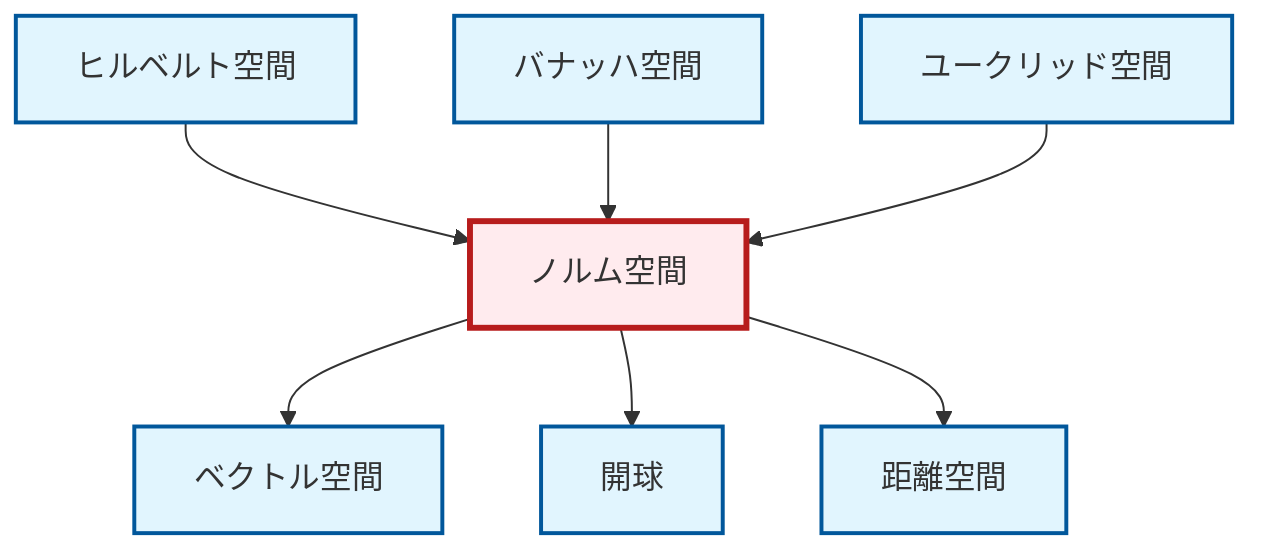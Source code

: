 graph TD
    classDef definition fill:#e1f5fe,stroke:#01579b,stroke-width:2px
    classDef theorem fill:#f3e5f5,stroke:#4a148c,stroke-width:2px
    classDef axiom fill:#fff3e0,stroke:#e65100,stroke-width:2px
    classDef example fill:#e8f5e9,stroke:#1b5e20,stroke-width:2px
    classDef current fill:#ffebee,stroke:#b71c1c,stroke-width:3px
    def-euclidean-space["ユークリッド空間"]:::definition
    def-metric-space["距離空間"]:::definition
    def-normed-vector-space["ノルム空間"]:::definition
    def-vector-space["ベクトル空間"]:::definition
    def-hilbert-space["ヒルベルト空間"]:::definition
    def-open-ball["開球"]:::definition
    def-banach-space["バナッハ空間"]:::definition
    def-hilbert-space --> def-normed-vector-space
    def-normed-vector-space --> def-vector-space
    def-banach-space --> def-normed-vector-space
    def-euclidean-space --> def-normed-vector-space
    def-normed-vector-space --> def-open-ball
    def-normed-vector-space --> def-metric-space
    class def-normed-vector-space current